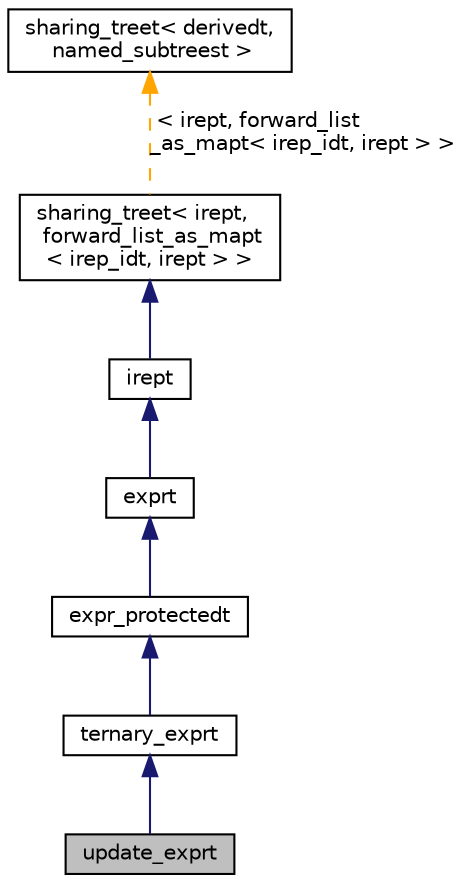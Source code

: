 digraph "update_exprt"
{
 // LATEX_PDF_SIZE
  bgcolor="transparent";
  edge [fontname="Helvetica",fontsize="10",labelfontname="Helvetica",labelfontsize="10"];
  node [fontname="Helvetica",fontsize="10",shape=record];
  Node1 [label="update_exprt",height=0.2,width=0.4,color="black", fillcolor="grey75", style="filled", fontcolor="black",tooltip="Operator to update elements in structs and arrays."];
  Node2 -> Node1 [dir="back",color="midnightblue",fontsize="10",style="solid",fontname="Helvetica"];
  Node2 [label="ternary_exprt",height=0.2,width=0.4,color="black",URL="$classternary__exprt.html",tooltip="An expression with three operands."];
  Node3 -> Node2 [dir="back",color="midnightblue",fontsize="10",style="solid",fontname="Helvetica"];
  Node3 [label="expr_protectedt",height=0.2,width=0.4,color="black",URL="$classexpr__protectedt.html",tooltip="Base class for all expressions."];
  Node4 -> Node3 [dir="back",color="midnightblue",fontsize="10",style="solid",fontname="Helvetica"];
  Node4 [label="exprt",height=0.2,width=0.4,color="black",URL="$classexprt.html",tooltip="Base class for all expressions."];
  Node5 -> Node4 [dir="back",color="midnightblue",fontsize="10",style="solid",fontname="Helvetica"];
  Node5 [label="irept",height=0.2,width=0.4,color="black",URL="$classirept.html",tooltip="There are a large number of kinds of tree structured or tree-like data in CPROVER."];
  Node6 -> Node5 [dir="back",color="midnightblue",fontsize="10",style="solid",fontname="Helvetica"];
  Node6 [label="sharing_treet\< irept,\l forward_list_as_mapt\l\< irep_idt, irept \> \>",height=0.2,width=0.4,color="black",URL="$classsharing__treet.html",tooltip=" "];
  Node7 -> Node6 [dir="back",color="orange",fontsize="10",style="dashed",label=" \< irept, forward_list\l_as_mapt\< irep_idt, irept \> \>" ,fontname="Helvetica"];
  Node7 [label="sharing_treet\< derivedt,\l named_subtreest \>",height=0.2,width=0.4,color="black",URL="$classsharing__treet.html",tooltip="Base class for tree-like data structures with sharing."];
}
